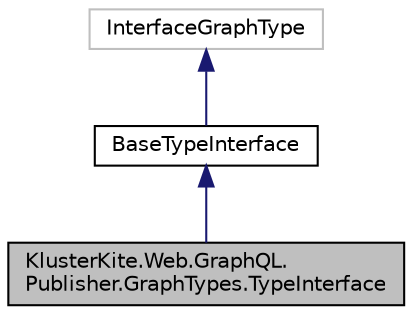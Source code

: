 digraph "KlusterKite.Web.GraphQL.Publisher.GraphTypes.TypeInterface"
{
  edge [fontname="Helvetica",fontsize="10",labelfontname="Helvetica",labelfontsize="10"];
  node [fontname="Helvetica",fontsize="10",shape=record];
  Node3 [label="KlusterKite.Web.GraphQL.\lPublisher.GraphTypes.TypeInterface",height=0.2,width=0.4,color="black", fillcolor="grey75", style="filled", fontcolor="black"];
  Node4 -> Node3 [dir="back",color="midnightblue",fontsize="10",style="solid",fontname="Helvetica"];
  Node4 [label="BaseTypeInterface",height=0.2,width=0.4,color="black", fillcolor="white", style="filled",URL="$class_kluster_kite_1_1_web_1_1_graph_q_l_1_1_publisher_1_1_graph_types_1_1_base_type_interface.html",tooltip="The base class for GraphQL interface implementation "];
  Node5 -> Node4 [dir="back",color="midnightblue",fontsize="10",style="solid",fontname="Helvetica"];
  Node5 [label="InterfaceGraphType",height=0.2,width=0.4,color="grey75", fillcolor="white", style="filled"];
}
